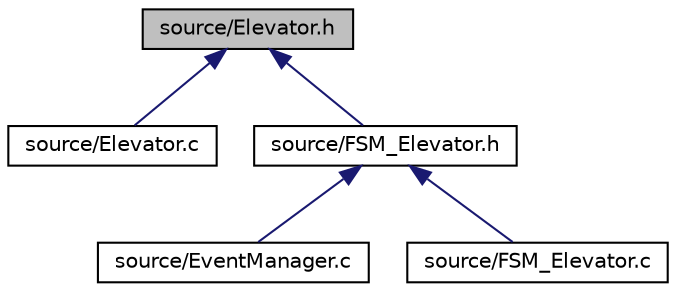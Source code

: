 digraph "source/Elevator.h"
{
  edge [fontname="Helvetica",fontsize="10",labelfontname="Helvetica",labelfontsize="10"];
  node [fontname="Helvetica",fontsize="10",shape=record];
  Node4 [label="source/Elevator.h",height=0.2,width=0.4,color="black", fillcolor="grey75", style="filled", fontcolor="black"];
  Node4 -> Node5 [dir="back",color="midnightblue",fontsize="10",style="solid",fontname="Helvetica"];
  Node5 [label="source/Elevator.c",height=0.2,width=0.4,color="black", fillcolor="white", style="filled",URL="$Elevator_8c_source.html"];
  Node4 -> Node6 [dir="back",color="midnightblue",fontsize="10",style="solid",fontname="Helvetica"];
  Node6 [label="source/FSM_Elevator.h",height=0.2,width=0.4,color="black", fillcolor="white", style="filled",URL="$FSM__Elevator_8h.html",tooltip="The state-machine of the elevator. "];
  Node6 -> Node7 [dir="back",color="midnightblue",fontsize="10",style="solid",fontname="Helvetica"];
  Node7 [label="source/EventManager.c",height=0.2,width=0.4,color="black", fillcolor="white", style="filled",URL="$EventManager_8c_source.html"];
  Node6 -> Node8 [dir="back",color="midnightblue",fontsize="10",style="solid",fontname="Helvetica"];
  Node8 [label="source/FSM_Elevator.c",height=0.2,width=0.4,color="black", fillcolor="white", style="filled",URL="$FSM__Elevator_8c_source.html"];
}

